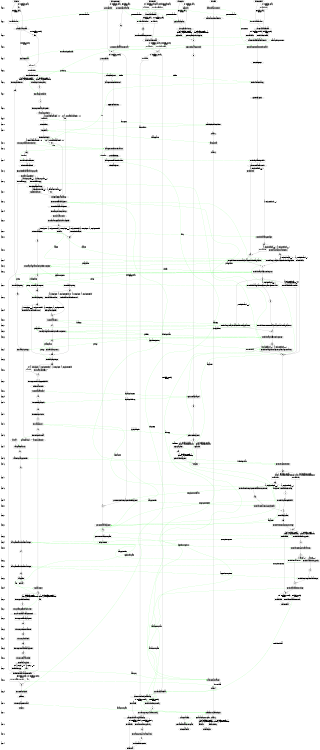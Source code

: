 digraph state_graph {
	rankdir=TB;
	size="8,5;"
	layer_0 [shape=plaintext, label="layer 0"];
	layer_1 [shape=plaintext, label="layer 1"];
	layer_0 -> layer_1 [style=invis];
	layer_2 [shape=plaintext, label="layer 2"];
	layer_1 -> layer_2 [style=invis];
	layer_3 [shape=plaintext, label="layer 3"];
	layer_2 -> layer_3 [style=invis];
	layer_4 [shape=plaintext, label="layer 4"];
	layer_3 -> layer_4 [style=invis];
	layer_5 [shape=plaintext, label="layer 5"];
	layer_4 -> layer_5 [style=invis];
	layer_6 [shape=plaintext, label="layer 6"];
	layer_5 -> layer_6 [style=invis];
	layer_7 [shape=plaintext, label="layer 7"];
	layer_6 -> layer_7 [style=invis];
	layer_8 [shape=plaintext, label="layer 8"];
	layer_7 -> layer_8 [style=invis];
	layer_9 [shape=plaintext, label="layer 9"];
	layer_8 -> layer_9 [style=invis];
	layer_10 [shape=plaintext, label="layer 10"];
	layer_9 -> layer_10 [style=invis];
	layer_11 [shape=plaintext, label="layer 11"];
	layer_10 -> layer_11 [style=invis];
	layer_12 [shape=plaintext, label="layer 12"];
	layer_11 -> layer_12 [style=invis];
	layer_13 [shape=plaintext, label="layer 13"];
	layer_12 -> layer_13 [style=invis];
	layer_14 [shape=plaintext, label="layer 14"];
	layer_13 -> layer_14 [style=invis];
	layer_15 [shape=plaintext, label="layer 15"];
	layer_14 -> layer_15 [style=invis];
	layer_16 [shape=plaintext, label="layer 16"];
	layer_15 -> layer_16 [style=invis];
	layer_17 [shape=plaintext, label="layer 17"];
	layer_16 -> layer_17 [style=invis];
	layer_18 [shape=plaintext, label="layer 18"];
	layer_17 -> layer_18 [style=invis];
	layer_19 [shape=plaintext, label="layer 19"];
	layer_18 -> layer_19 [style=invis];
	layer_20 [shape=plaintext, label="layer 20"];
	layer_19 -> layer_20 [style=invis];
	layer_21 [shape=plaintext, label="layer 21"];
	layer_20 -> layer_21 [style=invis];
	layer_22 [shape=plaintext, label="layer 22"];
	layer_21 -> layer_22 [style=invis];
	layer_23 [shape=plaintext, label="layer 23"];
	layer_22 -> layer_23 [style=invis];
	layer_24 [shape=plaintext, label="layer 24"];
	layer_23 -> layer_24 [style=invis];
	layer_25 [shape=plaintext, label="layer 25"];
	layer_24 -> layer_25 [style=invis];
	layer_26 [shape=plaintext, label="layer 26"];
	layer_25 -> layer_26 [style=invis];
	layer_27 [shape=plaintext, label="layer 27"];
	layer_26 -> layer_27 [style=invis];
	layer_28 [shape=plaintext, label="layer 28"];
	layer_27 -> layer_28 [style=invis];
	layer_29 [shape=plaintext, label="layer 29"];
	layer_28 -> layer_29 [style=invis];
	layer_30 [shape=plaintext, label="layer 30"];
	layer_29 -> layer_30 [style=invis];
	layer_31 [shape=plaintext, label="layer 31"];
	layer_30 -> layer_31 [style=invis];
	layer_32 [shape=plaintext, label="layer 32"];
	layer_31 -> layer_32 [style=invis];
	layer_33 [shape=plaintext, label="layer 33"];
	layer_32 -> layer_33 [style=invis];
	layer_34 [shape=plaintext, label="layer 34"];
	layer_33 -> layer_34 [style=invis];
	layer_35 [shape=plaintext, label="layer 35"];
	layer_34 -> layer_35 [style=invis];
	layer_36 [shape=plaintext, label="layer 36"];
	layer_35 -> layer_36 [style=invis];
	layer_37 [shape=plaintext, label="layer 37"];
	layer_36 -> layer_37 [style=invis];
	layer_38 [shape=plaintext, label="layer 38"];
	layer_37 -> layer_38 [style=invis];
	layer_39 [shape=plaintext, label="layer 39"];
	layer_38 -> layer_39 [style=invis];
	layer_40 [shape=plaintext, label="layer 40"];
	layer_39 -> layer_40 [style=invis];
	layer_41 [shape=plaintext, label="layer 41"];
	layer_40 -> layer_41 [style=invis];
	layer_42 [shape=plaintext, label="layer 42"];
	layer_41 -> layer_42 [style=invis];
	layer_43 [shape=plaintext, label="layer 43"];
	layer_42 -> layer_43 [style=invis];
	layer_44 [shape=plaintext, label="layer 44"];
	layer_43 -> layer_44 [style=invis];
	layer_45 [shape=plaintext, label="layer 45"];
	layer_44 -> layer_45 [style=invis];
	layer_46 [shape=plaintext, label="layer 46"];
	layer_45 -> layer_46 [style=invis];
	layer_47 [shape=plaintext, label="layer 47"];
	layer_46 -> layer_47 [style=invis];
	layer_48 [shape=plaintext, label="layer 48"];
	layer_47 -> layer_48 [style=invis];
	layer_49 [shape=plaintext, label="layer 49"];
	layer_48 -> layer_49 [style=invis];
	layer_50 [shape=plaintext, label="layer 50"];
	layer_49 -> layer_50 [style=invis];
	layer_51 [shape=plaintext, label="layer 51"];
	layer_50 -> layer_51 [style=invis];
	layer_52 [shape=plaintext, label="layer 52"];
	layer_51 -> layer_52 [style=invis];
	layer_53 [shape=plaintext, label="layer 53"];
	layer_52 -> layer_53 [style=invis];
	layer_54 [shape=plaintext, label="layer 54"];
	layer_53 -> layer_54 [style=invis];
	layer_55 [shape=plaintext, label="layer 55"];
	layer_54 -> layer_55 [style=invis];
	layer_56 [shape=plaintext, label="layer 56"];
	layer_55 -> layer_56 [style=invis];
	layer_57 [shape=plaintext, label="layer 57"];
	layer_56 -> layer_57 [style=invis];
	layer_58 [shape=plaintext, label="layer 58"];
	layer_57 -> layer_58 [style=invis];
	layer_59 [shape=plaintext, label="layer 59"];
	layer_58 -> layer_59 [style=invis];
	layer_60 [shape=plaintext, label="layer 60"];
	layer_59 -> layer_60 [style=invis];
	layer_61 [shape=plaintext, label="layer 61"];
	layer_60 -> layer_61 [style=invis];
	layer_62 [shape=plaintext, label="layer 62"];
	layer_61 -> layer_62 [style=invis];
	layer_63 [shape=plaintext, label="layer 63"];
	layer_62 -> layer_63 [style=invis];
	layer_64 [shape=plaintext, label="layer 64"];
	layer_63 -> layer_64 [style=invis];
	layer_65 [shape=plaintext, label="layer 65"];
	layer_64 -> layer_65 [style=invis];
	layer_66 [shape=plaintext, label="layer 66"];
	layer_65 -> layer_66 [style=invis];
	layer_67 [shape=plaintext, label="layer 67"];
	layer_66 -> layer_67 [style=invis];
	layer_68 [shape=plaintext, label="layer 68"];
	layer_67 -> layer_68 [style=invis];
	layer_69 [shape=plaintext, label="layer 69"];
	layer_68 -> layer_69 [style=invis];
	layer_70 [shape=plaintext, label="layer 70"];
	layer_69 -> layer_70 [style=invis];
	layer_71 [shape=plaintext, label="layer 71"];
	layer_70 -> layer_71 [style=invis];
	layer_72 [shape=plaintext, label="layer 72"];
	layer_71 -> layer_72 [style=invis];
	layer_73 [shape=plaintext, label="layer 73"];
	layer_72 -> layer_73 [style=invis];
	layer_74 [shape=plaintext, label="layer 74"];
	layer_73 -> layer_74 [style=invis];
	
	/* States */
	Firm_end_Firm [label = "end_Firm"]
	Firm_Update_02 [label = "Update_02"]
	Firm_15 [label = "15"]
	Firm_Firm_new01 [label = "Firm_new01"]
	Firm_Start_Firm_Macro_Data [label = "Start_Firm_Macro_Data"]
	Firm_start_Firm [label = "start_Firm"]
	Firm_10 [label = "10"]
	Firm_09b [label = "09b"]
	Firm_08 [label = "08"]
	Firm_07 [label = "07"]
	Firm_09a [label = "09a"]
	Firm_06 [label = "06"]
	Firm_03d [label = "03d"]
	Firm_09c [label = "09c"]
	Firm_05b [label = "05b"]
	Firm_05a [label = "05a"]
	Firm_04 [label = "04"]
	Firm_03c [label = "03c"]
	Firm_03 [label = "03"]
	Firm_011 [label = "011"]
	Firm_Firm_Ends_External_Financing [label = "Firm_Ends_External_Financing"]
	Firm_Firm_checks_financial_crisis [label = "Firm_checks_financial_crisis"]
	Firm_Firm_bankruptcy_checked [label = "Firm_bankruptcy_checked"]
	Firm_End_Firm_Financial_Role [label = "End_Firm_Financial_Role"]
	Firm_0003 [label = "0003"]
	Firm_Firm_Bankruptcy_check [label = "Firm_Bankruptcy_check"]
	Firm_004 [label = "004"]
	Firm_003 [label = "003"]
	Firm_002 [label = "002"]
	Firm_001 [label = "001"]
	Firm_Firm_End_Credit_Role [label = "Firm_End_Credit_Role"]
	Firm_Firm_Credit_02 [label = "Firm_Credit_02"]
	Firm_Start_Firm_Credit_Role [label = "Start_Firm_Credit_Role"]
	Firm_Firm_End_Financial_Management_Role [label = "Firm_End_Financial_Management_Role"]
	Firm_Firm_Start_Financial_Management_Role [label = "Firm_Start_Financial_Management_Role"]
	Firm_14 [label = "14"]
	Firm_13 [label = "13"]
	Firm_Start_Firm_Seller_Role [label = "Start_Firm_Seller_Role"]
	Firm_12 [label = "12"]
	Firm_11 [label = "11"]
	Firm_11b [label = "11b"]
	Firm_11a [label = "11a"]
	Firm_End_Firm_Labour_Role [label = "End_Firm_Labour_Role"]
	Firm_Firm_Start_Labour_Role [label = "Firm_Start_Labour_Role"]
	Firm_Firm_End_Financial_Management [label = "Firm_End_Financial_Management"]
	Firm_02 [label = "02"]
	Firm_00b [label = "00b"]
	Firm_01 [label = "01"]
	Firm_Firm_Start_Producer_Role [label = "Firm_Start_Producer_Role"]
	Household_WAITORDERSTATUS [label = "WAITORDERSTATUS"]
	Household_SELECTSTRATEGY [label = "SELECTSTRATEGY"]
	Household_end_Household [label = "end_Household"]
	Household_start_Household_financial_market_role [label = "start_Household_financial_market_role"]
	Household_Start_Household_Tax_Data [label = "Start_Household_Tax_Data"]
	Household_start_Household [label = "start_Household"]
	Household_05 [label = "05"]
	Household_04 [label = "04"]
	Household_03 [label = "03"]
	Household_02 [label = "02"]
	Household_01b [label = "01b"]
	Household_01 [label = "01"]
	Household_01a [label = "01a"]
	Household_01d [label = "01d"]
	Household_Start_Household_Labour_Role [label = "Start_Household_Labour_Role"]
	Household_12 [label = "12"]
	Household_14 [label = "14"]
	Household_11 [label = "11"]
	Household_10 [label = "10"]
	Household_15 [label = "15"]
	Household_08b [label = "08b"]
	Household_06d [label = "06d"]
	Household_08 [label = "08"]
	Household_07 [label = "07"]
	Household_06c [label = "06c"]
	Household_09 [label = "09"]
	Household_06b [label = "06b"]
	Household_06 [label = "06"]
	Mall_end_Mall [label = "end_Mall"]
	Mall_05 [label = "05"]
	Mall_04 [label = "04"]
	Mall_03 [label = "03"]
	Mall_02 [label = "02"]
	Mall_start_Mall [label = "start_Mall"]
	IGFirm_start_IGFirm [label = "start_IGFirm"]
	IGFirm_end_IGFirm [label = "end_IGFirm"]
	IGFirm_04b [label = "04b"]
	IGFirm_04 [label = "04"]
	IGFirm_03 [label = "03"]
	IGFirm_02 [label = "02"]
	IGFirm_01 [label = "01"]
	IGFirm_Start_IGFirm_Productivity [label = "Start_IGFirm_Productivity"]
	Eurostat_end_Eurostat [label = "end_Eurostat"]
	Eurostat_04 [label = "04"]
	Eurostat_03 [label = "03"]
	Eurostat_Start_Eurostat_Quarterly_Datastorage [label = "Start_Eurostat_Quarterly_Datastorage"]
	Eurostat_02 [label = "02"]
	Eurostat_Start_Eurostat_Monthly_Datastorage [label = "Start_Eurostat_Monthly_Datastorage"]
	Eurostat_01 [label = "01"]
	Eurostat_AA [label = "AA"]
	Eurostat_Start_Eurostat_Firm_Data [label = "Start_Eurostat_Firm_Data"]
	Eurostat_Start_Eurostat_Tax_Data [label = "Start_Eurostat_Tax_Data"]
	Eurostat_start_Eurostat [label = "start_Eurostat"]
	Clearinghouse_end_Clearinghouse [label = "end_Clearinghouse"]
	Clearinghouse_COMPUTEDPRICES [label = "COMPUTEDPRICES"]
	Clearinghouse_RECEIVEDINFOSTOCK [label = "RECEIVEDINFOSTOCK"]
	Clearinghouse_start_Clearinghouse [label = "start_Clearinghouse"]
	Bank_start_Bank [label = "start_Bank"]
	Bank_end_Bank_cycle [label = "end_Bank_cycle"]
	Bank_Bank_05 [label = "Bank_05"]
	Bank_Bank_04 [label = "Bank_04"]
	Bank_Bank_03 [label = "Bank_03"]
	Bank_Bank_02 [label = "Bank_02"]
	Bank_Bank_start_credit_market_role [label = "Bank_start_credit_market_role"]
	Government_end_Government [label = "end_Government"]
	Government_02 [label = "02"]
	Government_01 [label = "01"]
	Government_00A [label = "00A"]
	Government_00 [label = "00"]
	Government_start_Government [label = "start_Government"]
	Central_Bank_end_Central_Bank [label = "end_Central_Bank"]
	Central_Bank_start_Central_Bank [label = "start_Central_Bank"]
	Firm_Firm_calc_production_quantity_Firm_Start_Producer_Role_01 [label = "Firm_calc_production_quantity", shape = rect]
	Firm_Firm_set_quantities_zero_Firm_Start_Producer_Role_00b [label = "Firm_set_quantities_zero", shape = rect]
	Firm_Firm_calc_input_demands_01_02 [label = "Firm_calc_input_demands", shape = rect]
	Firm_Firm_calc_production_quantity_2_Firm_End_Financial_Management_Firm_Start_Labour_Role [label = "Firm_calc_production_quantity_2", shape = rect]
	Firm_Firm_send_capital_demand_End_Firm_Labour_Role_11a [label = "Firm_send_capital_demand", shape = rect]
	Firm_Firm_receive_capital_goods_11a_11b [label = "Firm_receive_capital_goods", shape = rect]
	Firm_Firm_execute_production_11b_11 [label = "Firm_execute_production", shape = rect]
	Firm_Firm_calc_pay_costs_11_12 [label = "Firm_calc_pay_costs", shape = rect]
	Firm_Firm_send_goods_to_mall_12_Start_Firm_Seller_Role [label = "Firm_send_goods_to_mall", shape = rect]
	Firm_Firm_calc_revenue_Start_Firm_Seller_Role_13 [label = "Firm_calc_revenue", shape = rect]
	Firm_Firm_compute_sales_statistics_13_14 [label = "Firm_compute_sales_statistics", shape = rect]
	Firm_Firm_update_specific_skills_of_workers_14_Firm_Start_Financial_Management_Role [label = "Firm_update_specific_skills_of_workers", shape = rect]
	Firm_idle_13_Firm_End_Financial_Management_Role [label = "idle", shape = rect]
	Firm_Firm_ask_loan_Start_Firm_Credit_Role_Firm_Credit_02 [label = "Firm_ask_loan", shape = rect]
	Firm_Firm_get_loan_Firm_Credit_02_Firm_End_Credit_Role [label = "Firm_get_loan", shape = rect]
	Firm_Firm_compute_financial_payments_Firm_Start_Financial_Management_Role_001 [label = "Firm_compute_financial_payments", shape = rect]
	Firm_Firm_compute_income_statement_001_002 [label = "Firm_compute_income_statement", shape = rect]
	Firm_Firm_compute_dividends_002_003 [label = "Firm_compute_dividends", shape = rect]
	Firm_Firm_compute_total_financial_payments_003_004 [label = "Firm_compute_total_financial_payments", shape = rect]
	Firm_Firm_compute_balance_sheet_004_Firm_Bankruptcy_check [label = "Firm_compute_balance_sheet", shape = rect]
	Firm_Firm_in_bankruptcy_Firm_Bankruptcy_check_Firm_End_Financial_Management_Role [label = "Firm_in_bankruptcy", shape = rect]
	Firm_idle_Firm_Bankruptcy_check_Firm_End_Financial_Management_Role [label = "idle", shape = rect]
	Firm_Firm_compute_total_liquidity_needs_02_Start_Firm_Credit_Role [label = "Firm_compute_total_liquidity_needs", shape = rect]
	Firm_Firm_compute_and_send_stock_orders_Firm_End_Credit_Role_0003 [label = "Firm_compute_and_send_stock_orders", shape = rect]
	Firm_Firm_read_stock_transactions_0003_End_Firm_Financial_Role [label = "Firm_read_stock_transactions", shape = rect]
	Firm_Firm_check_financial_and_bankruptcy_state_End_Firm_Financial_Role_Firm_bankruptcy_checked [label = "Firm_check_financial_and_bankruptcy_state", shape = rect]
	Firm_Firm_in_bankruptcy_Firm_bankruptcy_checked_Firm_End_Financial_Management_Role [label = "Firm_in_bankruptcy", shape = rect]
	Firm_Firm_in_financial_crisis_Firm_checks_financial_crisis_Firm_Ends_External_Financing [label = "Firm_in_financial_crisis", shape = rect]
	Firm_Firm_not_in_bankruptcy_Firm_bankruptcy_checked_Firm_checks_financial_crisis [label = "Firm_not_in_bankruptcy", shape = rect]
	Firm_idle_Firm_checks_financial_crisis_Firm_Ends_External_Financing [label = "idle", shape = rect]
	Firm_idle_Start_Firm_Credit_Role_Firm_Ends_External_Financing [label = "idle", shape = rect]
	Firm_idle_Firm_End_Credit_Role_Firm_Ends_External_Financing [label = "idle", shape = rect]
	Firm_Firm_execute_financial_payments_Firm_Ends_External_Financing_Firm_End_Financial_Management [label = "Firm_execute_financial_payments", shape = rect]
	Firm_Firm_calculate_specific_skills_and_wage_offer_Firm_Start_Labour_Role_011 [label = "Firm_calculate_specific_skills_and_wage_offer", shape = rect]
	Firm_Firm_send_vacancies_011_03 [label = "Firm_send_vacancies", shape = rect]
	Firm_Firm_send_redundancies_011_03c [label = "Firm_send_redundancies", shape = rect]
	Firm_Firm_idle_011_03c [label = "Firm_idle", shape = rect]
	Firm_Firm_read_job_applications_send_job_offer_or_rejection_03_04 [label = "Firm_read_job_applications_send_job_offer_or_rejection", shape = rect]
	Firm_Firm_read_job_responses_04_05a [label = "Firm_read_job_responses", shape = rect]
	Firm_Firm_read_job_quitting_05a_05b [label = "Firm_read_job_quitting", shape = rect]
	Firm_Firm_read_job_quitting_00b_09c [label = "Firm_read_job_quitting", shape = rect]
	Firm_Firm_read_job_quitting_03c_03d [label = "Firm_read_job_quitting", shape = rect]
	Firm_Firm_start_labour_market_03d_06 [label = "Firm_start_labour_market", shape = rect]
	Firm_Firm_finish_labour_market_first_round_03d_09a [label = "Firm_finish_labour_market_first_round", shape = rect]
	Firm_Firm_finish_labour_market_first_round_05b_09a [label = "Firm_finish_labour_market_first_round", shape = rect]
	Firm_Firm_update_wage_offer_05b_06 [label = "Firm_update_wage_offer", shape = rect]
	Firm_Firm_send_vacancies_2_06_07 [label = "Firm_send_vacancies_2", shape = rect]
	Firm_Firm_read_job_applications_send_job_offer_or_rejection_2_07_08 [label = "Firm_read_job_applications_send_job_offer_or_rejection_2", shape = rect]
	Firm_Firm_read_job_responses_2_08_09a [label = "Firm_read_job_responses_2", shape = rect]
	Firm_Firm_read_job_quitting_2_09a_09b [label = "Firm_read_job_quitting_2", shape = rect]
	Firm_Firm_read_job_quitting_2_09c_Start_Firm_Seller_Role [label = "Firm_read_job_quitting_2", shape = rect]
	Firm_Firm_update_wage_offer_2_09b_10 [label = "Firm_update_wage_offer_2", shape = rect]
	Firm_Firm_idle_09b_10 [label = "Firm_idle", shape = rect]
	Firm_Firm_compute_mean_wage_specific_skills_10_End_Firm_Labour_Role [label = "Firm_compute_mean_wage_specific_skills", shape = rect]
	Firm_idle_start_Firm_Start_Firm_Macro_Data [label = "idle", shape = rect]
	Firm_Firm_read_tax_rates_start_Firm_Start_Firm_Macro_Data [label = "Firm_read_tax_rates", shape = rect]
	Firm_Firm_receive_data_Start_Firm_Macro_Data_Firm_new01 [label = "Firm_receive_data", shape = rect]
	Firm_idle_Start_Firm_Macro_Data_Firm_new01 [label = "idle", shape = rect]
	Firm_Firm_send_data_to_Eurostat_Firm_End_Financial_Management_Role_15 [label = "Firm_send_data_to_Eurostat", shape = rect]
	Firm_idle_Firm_End_Financial_Management_Role_15 [label = "idle", shape = rect]
	Firm_Firm_send_payments_to_bank_Update_02_end_Firm [label = "Firm_send_payments_to_bank", shape = rect]
	Firm_Firm_send_info_Firm_new01_Firm_Start_Producer_Role [label = "Firm_send_info", shape = rect]
	Firm_Firm_receive_stock_info_15_Update_02 [label = "Firm_receive_stock_info", shape = rect]
	Household_Household_receive_dividends_06_06b [label = "Household_receive_dividends", shape = rect]
	Household_Household_idle_06b_09 [label = "Household_idle", shape = rect]
	Household_Household_idle_06b_06c [label = "Household_idle", shape = rect]
	Household_Household_receive_wage_06c_07 [label = "Household_receive_wage", shape = rect]
	Household_Household_update_specific_skills_07_08 [label = "Household_update_specific_skills", shape = rect]
	Household_Household_send_unemployment_notification_to_Government_06c_06d [label = "Household_send_unemployment_notification_to_Government", shape = rect]
	Household_Household_receive_unemployment_benefits_06d_08 [label = "Household_receive_unemployment_benefits", shape = rect]
	Household_Household_pay_taxes_08_08b [label = "Household_pay_taxes", shape = rect]
	Household_Household_determine_consumption_budget_08b_09 [label = "Household_determine_consumption_budget", shape = rect]
	Household_Household_idle_09_15 [label = "Household_idle", shape = rect]
	Household_Household_rank_and_buy_goods_1_09_10 [label = "Household_rank_and_buy_goods_1", shape = rect]
	Household_Household_receive_goods_read_rationing_10_11 [label = "Household_receive_goods_read_rationing", shape = rect]
	Household_Household_set_values_zero_11_14 [label = "Household_set_values_zero", shape = rect]
	Household_Household_rank_and_buy_goods_2_11_12 [label = "Household_rank_and_buy_goods_2", shape = rect]
	Household_Household_receive_goods_read_rationing_2_12_14 [label = "Household_receive_goods_read_rationing_2", shape = rect]
	Household_Household_handle_leftover_budget_14_15 [label = "Household_handle_leftover_budget", shape = rect]
	Household_Household_read_firing_messages_Start_Household_Labour_Role_01d [label = "Household_read_firing_messages", shape = rect]
	Household_Household_idle_01d_01a [label = "Household_idle", shape = rect]
	Household_Household_idle_Start_Household_Labour_Role_01a [label = "Household_idle", shape = rect]
	Household_Household_UNEMPLOYED_read_job_vacancies_and_send_applications_01a_01 [label = "Household_UNEMPLOYED_read_job_vacancies_and_send_applications", shape = rect]
	Household_Household_on_the_job_search_decision_01d_01b [label = "Household_on_the_job_search_decision", shape = rect]
	Household_Household_OTJS_read_job_vacancies_and_send_applications_01b_01 [label = "Household_OTJS_read_job_vacancies_and_send_applications", shape = rect]
	Household_Household_idle_01b_06 [label = "Household_idle", shape = rect]
	Household_Household_read_job_offers_send_response_01_02 [label = "Household_read_job_offers_send_response", shape = rect]
	Household_Household_finish_labour_market_02_06 [label = "Household_finish_labour_market", shape = rect]
	Household_Household_read_application_rejection_update_wage_reservation_02_03 [label = "Household_read_application_rejection_update_wage_reservation", shape = rect]
	Household_Household_OTJS_read_job_vacancies_and_send_applications_2_02_04 [label = "Household_OTJS_read_job_vacancies_and_send_applications_2", shape = rect]
	Household_Household_UNEMPLOYED_read_job_vacancies_and_send_applications_2_03_04 [label = "Household_UNEMPLOYED_read_job_vacancies_and_send_applications_2", shape = rect]
	Household_Household_read_job_offers_send_response_2_04_05 [label = "Household_read_job_offers_send_response_2", shape = rect]
	Household_Household_read_application_rejection_update_wage_reservation_2_05_06 [label = "Household_read_application_rejection_update_wage_reservation_2", shape = rect]
	Household_Household_idle_05_06 [label = "Household_idle", shape = rect]
	Household_Household_idle_start_Household_Start_Household_Tax_Data [label = "Household_idle", shape = rect]
	Household_Household_read_tax_rates_start_Household_Start_Household_Tax_Data [label = "Household_read_tax_rates", shape = rect]
	Household_Household_receive_data_Start_Household_Tax_Data_start_Household_financial_market_role [label = "Household_receive_data", shape = rect]
	Household_Household_idle_Start_Household_Tax_Data_start_Household_financial_market_role [label = "Household_idle", shape = rect]
	Household_Household_send_data_to_Eurostat_15_end_Household [label = "Household_send_data_to_Eurostat", shape = rect]
	Household_Household_idle_15_end_Household [label = "Household_idle", shape = rect]
	Household_Household_receive_info_interest_from_bank_start_Household_financial_market_role_SELECTSTRATEGY [label = "Household_receive_info_interest_from_bank", shape = rect]
	Household_Household_select_strategy_SELECTSTRATEGY_WAITORDERSTATUS [label = "Household_select_strategy", shape = rect]
	Household_Household_update_its_portfolio_WAITORDERSTATUS_Start_Household_Labour_Role [label = "Household_update_its_portfolio", shape = rect]
	Mall_Mall_update_mall_stock_start_Mall_02 [label = "Mall_update_mall_stock", shape = rect]
	Mall_Mall_send_quality_price_info_1_02_03 [label = "Mall_send_quality_price_info_1", shape = rect]
	Mall_Mall_update_mall_stocks_sales_rationing_1_03_04 [label = "Mall_update_mall_stocks_sales_rationing_1", shape = rect]
	Mall_Mall_update_mall_stocks_sales_rationing_2_04_05 [label = "Mall_update_mall_stocks_sales_rationing_2", shape = rect]
	Mall_Mall_pay_firm_05_end_Mall [label = "Mall_pay_firm", shape = rect]
	IGFirm_IGFirm_update_productivity_price_Start_IGFirm_Productivity_01 [label = "IGFirm_update_productivity_price", shape = rect]
	IGFirm_IGFirm_idle_Start_IGFirm_Productivity_01 [label = "IGFirm_idle", shape = rect]
	IGFirm_IGFirm_send_quality_price_info_01_02 [label = "IGFirm_send_quality_price_info", shape = rect]
	IGFirm_IGFirm_send_capital_good_02_03 [label = "IGFirm_send_capital_good", shape = rect]
	IGFirm_IGFirm_receive_payment_03_04 [label = "IGFirm_receive_payment", shape = rect]
	IGFirm_IGFirm_pay_taxes_04_04b [label = "IGFirm_pay_taxes", shape = rect]
	IGFirm_IGFirm_dividend_payment_04b_end_IGFirm [label = "IGFirm_dividend_payment", shape = rect]
	IGFirm_IGFirm_idle_04_end_IGFirm [label = "IGFirm_idle", shape = rect]
	IGFirm_IGFirm_idle_start_IGFirm_Start_IGFirm_Productivity [label = "IGFirm_idle", shape = rect]
	IGFirm_IGFirm_read_tax_rates_start_IGFirm_Start_IGFirm_Productivity [label = "IGFirm_read_tax_rates", shape = rect]
	Eurostat_Eurostat_Initialization_start_Eurostat_Start_Eurostat_Tax_Data [label = "Eurostat_Initialization", shape = rect]
	Eurostat_Eurostat_idle_start_Eurostat_Start_Eurostat_Tax_Data [label = "Eurostat_idle", shape = rect]
	Eurostat_Eurostat_idle_Start_Eurostat_Tax_Data_Start_Eurostat_Firm_Data [label = "Eurostat_idle", shape = rect]
	Eurostat_Eurostat_read_tax_rates_Start_Eurostat_Tax_Data_AA [label = "Eurostat_read_tax_rates", shape = rect]
	Eurostat_Eurostat_send_data_to_government_AA_Start_Eurostat_Firm_Data [label = "Eurostat_send_data_to_government", shape = rect]
	Eurostat_Eurostat_send_data_Start_Eurostat_Firm_Data_01 [label = "Eurostat_send_data", shape = rect]
	Eurostat_Eurostat_idle_Start_Eurostat_Firm_Data_01 [label = "Eurostat_idle", shape = rect]
	Eurostat_Eurostat_idle_01_Start_Eurostat_Monthly_Datastorage [label = "Eurostat_idle", shape = rect]
	Eurostat_Eurostat_calculate_data_01_Start_Eurostat_Monthly_Datastorage [label = "Eurostat_calculate_data", shape = rect]
	Eurostat_Eurostat_store_history_monthly_Start_Eurostat_Monthly_Datastorage_02 [label = "Eurostat_store_history_monthly", shape = rect]
	Eurostat_Eurostat_compute_growth_rates_monthly_02_Start_Eurostat_Quarterly_Datastorage [label = "Eurostat_compute_growth_rates_monthly", shape = rect]
	Eurostat_Eurostat_idle_Start_Eurostat_Monthly_Datastorage_Start_Eurostat_Quarterly_Datastorage [label = "Eurostat_idle", shape = rect]
	Eurostat_Eurostat_store_history_quarterly_Start_Eurostat_Quarterly_Datastorage_03 [label = "Eurostat_store_history_quarterly", shape = rect]
	Eurostat_Eurostat_compute_growth_rates_quarterly_03_04 [label = "Eurostat_compute_growth_rates_quarterly", shape = rect]
	Eurostat_Eurostat_measure_recession_04_end_Eurostat [label = "Eurostat_measure_recession", shape = rect]
	Eurostat_Eurostat_idle_Start_Eurostat_Quarterly_Datastorage_end_Eurostat [label = "Eurostat_idle", shape = rect]
	Clearinghouse_ClearingHouse_receive_info_stock_start_Clearinghouse_RECEIVEDINFOSTOCK [label = "ClearingHouse_receive_info_stock", shape = rect]
	Clearinghouse_ClearingHouse_receive_orders_and_run_RECEIVEDINFOSTOCK_COMPUTEDPRICES [label = "ClearingHouse_receive_orders_and_run", shape = rect]
	Clearinghouse_ClearingHouse_send_asset_information_COMPUTEDPRICES_end_Clearinghouse [label = "ClearingHouse_send_asset_information", shape = rect]
	Bank_Bank_decide_credit_conditions_Bank_start_credit_market_role_Bank_02 [label = "Bank_decide_credit_conditions", shape = rect]
	Bank_Bank_give_loan_Bank_02_Bank_03 [label = "Bank_give_loan", shape = rect]
	Bank_Bank_receive_installment_Bank_03_Bank_04 [label = "Bank_receive_installment", shape = rect]
	Bank_Bank_account_update_deposits_Bank_04_Bank_05 [label = "Bank_account_update_deposits", shape = rect]
	Bank_Bank_accounting_Bank_05_end_Bank_cycle [label = "Bank_accounting", shape = rect]
	Bank_Bank_idle_Bank_05_end_Bank_cycle [label = "Bank_idle", shape = rect]
	Bank_Bank_send_accountInterest_start_Bank_Bank_start_credit_market_role [label = "Bank_send_accountInterest", shape = rect]
	Government_Government_idle_start_Government_00 [label = "Government_idle", shape = rect]
	Government_Government_send_tax_rates_start_Government_00A [label = "Government_send_tax_rates", shape = rect]
	Government_Government_read_data_from_Eurostat_00A_00 [label = "Government_read_data_from_Eurostat", shape = rect]
	Government_Government_send_unemployment_benefit_payment_00_01 [label = "Government_send_unemployment_benefit_payment", shape = rect]
	Government_Government_idle_00_01 [label = "Government_idle", shape = rect]
	Government_Government_read_tax_payment_01_02 [label = "Government_read_tax_payment", shape = rect]
	Government_Government_send_account_update_02_end_Government [label = "Government_send_account_update", shape = rect]
	Central_Bank_Central_Bank_read_account_update_start_Central_Bank_end_Central_Bank [label = "Central_Bank_read_account_update", shape = rect]
	
	/* Transitions */
	Firm_Firm_Start_Producer_Role -> Firm_Firm_calc_production_quantity_Firm_Start_Producer_Role_01 [ label = "Periodicity: monthly\nPhase: a->day_of_month_to_act"];
	Firm_Firm_calc_production_quantity_Firm_Start_Producer_Role_01 -> Firm_01;
	Firm_Firm_Start_Producer_Role -> Firm_Firm_set_quantities_zero_Firm_Start_Producer_Role_00b [ label = "not ( Periodicity: monthly\nPhase: a->day_of_month_to_act )"];
	Firm_Firm_set_quantities_zero_Firm_Start_Producer_Role_00b -> Firm_00b;
	Firm_01 -> Firm_Firm_calc_input_demands_01_02;
	Firm_Firm_calc_input_demands_01_02 -> Firm_02;
	Firm_Firm_End_Financial_Management -> Firm_Firm_calc_production_quantity_2_Firm_End_Financial_Management_Firm_Start_Labour_Role;
	Firm_Firm_calc_production_quantity_2_Firm_End_Financial_Management_Firm_Start_Labour_Role -> Firm_Firm_Start_Labour_Role;
	Firm_End_Firm_Labour_Role -> Firm_Firm_send_capital_demand_End_Firm_Labour_Role_11a;
	Firm_Firm_send_capital_demand_End_Firm_Labour_Role_11a -> Firm_11a;
	Firm_11a -> Firm_Firm_receive_capital_goods_11a_11b;
	Firm_Firm_receive_capital_goods_11a_11b -> Firm_11b;
	Firm_11b -> Firm_Firm_execute_production_11b_11;
	Firm_Firm_execute_production_11b_11 -> Firm_11;
	Firm_11 -> Firm_Firm_calc_pay_costs_11_12;
	Firm_Firm_calc_pay_costs_11_12 -> Firm_12;
	Firm_12 -> Firm_Firm_send_goods_to_mall_12_Start_Firm_Seller_Role;
	Firm_Firm_send_goods_to_mall_12_Start_Firm_Seller_Role -> Firm_Start_Firm_Seller_Role;
	Firm_Start_Firm_Seller_Role -> Firm_Firm_calc_revenue_Start_Firm_Seller_Role_13;
	Firm_Firm_calc_revenue_Start_Firm_Seller_Role_13 -> Firm_13;
	Firm_13 -> Firm_Firm_compute_sales_statistics_13_14 [ label = "Periodicity: monthly\nPhase: a->last_day_of_month_to_act"];
	Firm_Firm_compute_sales_statistics_13_14 -> Firm_14;
	Firm_14 -> Firm_Firm_update_specific_skills_of_workers_14_Firm_Start_Financial_Management_Role;
	Firm_Firm_update_specific_skills_of_workers_14_Firm_Start_Financial_Management_Role -> Firm_Firm_Start_Financial_Management_Role;
	Firm_13 -> Firm_idle_13_Firm_End_Financial_Management_Role [ label = "not ( Periodicity: monthly\nPhase: a->last_day_of_month_to_act )"];
	Firm_idle_13_Firm_End_Financial_Management_Role -> Firm_Firm_End_Financial_Management_Role;
	Firm_Start_Firm_Credit_Role -> Firm_Firm_ask_loan_Start_Firm_Credit_Role_Firm_Credit_02 [ label = "a->external_financial_needs > 0.0"];
	Firm_Firm_ask_loan_Start_Firm_Credit_Role_Firm_Credit_02 -> Firm_Firm_Credit_02;
	Firm_Firm_Credit_02 -> Firm_Firm_get_loan_Firm_Credit_02_Firm_End_Credit_Role;
	Firm_Firm_get_loan_Firm_Credit_02_Firm_End_Credit_Role -> Firm_Firm_End_Credit_Role;
	Firm_Firm_Start_Financial_Management_Role -> Firm_Firm_compute_financial_payments_Firm_Start_Financial_Management_Role_001;
	Firm_Firm_compute_financial_payments_Firm_Start_Financial_Management_Role_001 -> Firm_001;
	Firm_001 -> Firm_Firm_compute_income_statement_001_002;
	Firm_Firm_compute_income_statement_001_002 -> Firm_002;
	Firm_002 -> Firm_Firm_compute_dividends_002_003;
	Firm_Firm_compute_dividends_002_003 -> Firm_003;
	Firm_003 -> Firm_Firm_compute_total_financial_payments_003_004;
	Firm_Firm_compute_total_financial_payments_003_004 -> Firm_004;
	Firm_004 -> Firm_Firm_compute_balance_sheet_004_Firm_Bankruptcy_check;
	Firm_Firm_compute_balance_sheet_004_Firm_Bankruptcy_check -> Firm_Firm_Bankruptcy_check;
	Firm_Firm_Bankruptcy_check -> Firm_Firm_in_bankruptcy_Firm_Bankruptcy_check_Firm_End_Financial_Management_Role [ label = "not ( a->equity >= 0.0 )"];
	Firm_Firm_in_bankruptcy_Firm_Bankruptcy_check_Firm_End_Financial_Management_Role -> Firm_Firm_End_Financial_Management_Role;
	Firm_Firm_Bankruptcy_check -> Firm_idle_Firm_Bankruptcy_check_Firm_End_Financial_Management_Role [ label = "a->equity >= 0.0"];
	Firm_idle_Firm_Bankruptcy_check_Firm_End_Financial_Management_Role -> Firm_Firm_End_Financial_Management_Role;
	Firm_02 -> Firm_Firm_compute_total_liquidity_needs_02_Start_Firm_Credit_Role;
	Firm_Firm_compute_total_liquidity_needs_02_Start_Firm_Credit_Role -> Firm_Start_Firm_Credit_Role;
	Firm_Firm_End_Credit_Role -> Firm_Firm_compute_and_send_stock_orders_Firm_End_Credit_Role_0003 [ label = "a->external_financial_needs > 0.0"];
	Firm_Firm_compute_and_send_stock_orders_Firm_End_Credit_Role_0003 -> Firm_0003;
	Firm_0003 -> Firm_Firm_read_stock_transactions_0003_End_Firm_Financial_Role;
	Firm_Firm_read_stock_transactions_0003_End_Firm_Financial_Role -> Firm_End_Firm_Financial_Role;
	Firm_End_Firm_Financial_Role -> Firm_Firm_check_financial_and_bankruptcy_state_End_Firm_Financial_Role_Firm_bankruptcy_checked;
	Firm_Firm_check_financial_and_bankruptcy_state_End_Firm_Financial_Role_Firm_bankruptcy_checked -> Firm_Firm_bankruptcy_checked;
	Firm_Firm_bankruptcy_checked -> Firm_Firm_in_bankruptcy_Firm_bankruptcy_checked_Firm_End_Financial_Management_Role [ label = "a->bankruptcy_state == 1"];
	Firm_Firm_in_bankruptcy_Firm_bankruptcy_checked_Firm_End_Financial_Management_Role -> Firm_Firm_End_Financial_Management_Role;
	Firm_Firm_checks_financial_crisis -> Firm_Firm_in_financial_crisis_Firm_checks_financial_crisis_Firm_Ends_External_Financing [ label = "a->financial_crisis_state == 1"];
	Firm_Firm_in_financial_crisis_Firm_checks_financial_crisis_Firm_Ends_External_Financing -> Firm_Firm_Ends_External_Financing;
	Firm_Firm_bankruptcy_checked -> Firm_Firm_not_in_bankruptcy_Firm_bankruptcy_checked_Firm_checks_financial_crisis [ label = "a->bankruptcy_state == 0"];
	Firm_Firm_not_in_bankruptcy_Firm_bankruptcy_checked_Firm_checks_financial_crisis -> Firm_Firm_checks_financial_crisis;
	Firm_Firm_checks_financial_crisis -> Firm_idle_Firm_checks_financial_crisis_Firm_Ends_External_Financing [ label = "a->financial_crisis_state == 0"];
	Firm_idle_Firm_checks_financial_crisis_Firm_Ends_External_Financing -> Firm_Firm_Ends_External_Financing;
	Firm_Start_Firm_Credit_Role -> Firm_idle_Start_Firm_Credit_Role_Firm_Ends_External_Financing [ label = "not ( a->external_financial_needs > 0.0 )"];
	Firm_idle_Start_Firm_Credit_Role_Firm_Ends_External_Financing -> Firm_Firm_Ends_External_Financing;
	Firm_Firm_End_Credit_Role -> Firm_idle_Firm_End_Credit_Role_Firm_Ends_External_Financing [ label = "not ( a->external_financial_needs > 0.0 )"];
	Firm_idle_Firm_End_Credit_Role_Firm_Ends_External_Financing -> Firm_Firm_Ends_External_Financing;
	Firm_Firm_Ends_External_Financing -> Firm_Firm_execute_financial_payments_Firm_Ends_External_Financing_Firm_End_Financial_Management;
	Firm_Firm_execute_financial_payments_Firm_Ends_External_Financing_Firm_End_Financial_Management -> Firm_Firm_End_Financial_Management;
	Firm_Firm_Start_Labour_Role -> Firm_Firm_calculate_specific_skills_and_wage_offer_Firm_Start_Labour_Role_011;
	Firm_Firm_calculate_specific_skills_and_wage_offer_Firm_Start_Labour_Role_011 -> Firm_011;
	Firm_011 -> Firm_Firm_send_vacancies_011_03 [ label = "a->no_employees < a->employees_needed"];
	Firm_Firm_send_vacancies_011_03 -> Firm_03;
	Firm_011 -> Firm_Firm_send_redundancies_011_03c [ label = "a->no_employees > a->employees_needed"];
	Firm_Firm_send_redundancies_011_03c -> Firm_03c;
	Firm_011 -> Firm_Firm_idle_011_03c [ label = "a->no_employees == a->employees_needed"];
	Firm_Firm_idle_011_03c -> Firm_03c;
	Firm_03 -> Firm_Firm_read_job_applications_send_job_offer_or_rejection_03_04;
	Firm_Firm_read_job_applications_send_job_offer_or_rejection_03_04 -> Firm_04;
	Firm_04 -> Firm_Firm_read_job_responses_04_05a;
	Firm_Firm_read_job_responses_04_05a -> Firm_05a;
	Firm_05a -> Firm_Firm_read_job_quitting_05a_05b;
	Firm_Firm_read_job_quitting_05a_05b -> Firm_05b;
	Firm_00b -> Firm_Firm_read_job_quitting_00b_09c;
	Firm_Firm_read_job_quitting_00b_09c -> Firm_09c;
	Firm_03c -> Firm_Firm_read_job_quitting_03c_03d;
	Firm_Firm_read_job_quitting_03c_03d -> Firm_03d;
	Firm_03d -> Firm_Firm_start_labour_market_03d_06 [ label = "a->no_employees < a->employees_needed"];
	Firm_Firm_start_labour_market_03d_06 -> Firm_06;
	Firm_03d -> Firm_Firm_finish_labour_market_first_round_03d_09a [ label = "not ( a->no_employees < a->employees_needed )"];
	Firm_Firm_finish_labour_market_first_round_03d_09a -> Firm_09a;
	Firm_05b -> Firm_Firm_finish_labour_market_first_round_05b_09a [ label = "a->no_employees == a->employees_needed"];
	Firm_Firm_finish_labour_market_first_round_05b_09a -> Firm_09a;
	Firm_05b -> Firm_Firm_update_wage_offer_05b_06 [ label = "a->no_employees < a->employees_needed"];
	Firm_Firm_update_wage_offer_05b_06 -> Firm_06;
	Firm_06 -> Firm_Firm_send_vacancies_2_06_07;
	Firm_Firm_send_vacancies_2_06_07 -> Firm_07;
	Firm_07 -> Firm_Firm_read_job_applications_send_job_offer_or_rejection_2_07_08;
	Firm_Firm_read_job_applications_send_job_offer_or_rejection_2_07_08 -> Firm_08;
	Firm_08 -> Firm_Firm_read_job_responses_2_08_09a;
	Firm_Firm_read_job_responses_2_08_09a -> Firm_09a;
	Firm_09a -> Firm_Firm_read_job_quitting_2_09a_09b;
	Firm_Firm_read_job_quitting_2_09a_09b -> Firm_09b;
	Firm_09c -> Firm_Firm_read_job_quitting_2_09c_Start_Firm_Seller_Role;
	Firm_Firm_read_job_quitting_2_09c_Start_Firm_Seller_Role -> Firm_Start_Firm_Seller_Role;
	Firm_09b -> Firm_Firm_update_wage_offer_2_09b_10 [ label = "a->no_employees < a->employees_needed"];
	Firm_Firm_update_wage_offer_2_09b_10 -> Firm_10;
	Firm_09b -> Firm_Firm_idle_09b_10 [ label = "not ( a->no_employees < a->employees_needed )"];
	Firm_Firm_idle_09b_10 -> Firm_10;
	Firm_10 -> Firm_Firm_compute_mean_wage_specific_skills_10_End_Firm_Labour_Role;
	Firm_Firm_compute_mean_wage_specific_skills_10_End_Firm_Labour_Role -> Firm_End_Firm_Labour_Role;
	Firm_start_Firm -> Firm_idle_start_Firm_Start_Firm_Macro_Data [ label = "not ( Periodicity: yearly\nPhase: 1 )"];
	Firm_idle_start_Firm_Start_Firm_Macro_Data -> Firm_Start_Firm_Macro_Data;
	Firm_start_Firm -> Firm_Firm_read_tax_rates_start_Firm_Start_Firm_Macro_Data [ label = "Periodicity: yearly\nPhase: 1"];
	Firm_Firm_read_tax_rates_start_Firm_Start_Firm_Macro_Data -> Firm_Start_Firm_Macro_Data;
	Firm_Start_Firm_Macro_Data -> Firm_Firm_receive_data_Start_Firm_Macro_Data_Firm_new01 [ label = "Periodicity: monthly\nPhase: 1"];
	Firm_Firm_receive_data_Start_Firm_Macro_Data_Firm_new01 -> Firm_Firm_new01;
	Firm_Start_Firm_Macro_Data -> Firm_idle_Start_Firm_Macro_Data_Firm_new01 [ label = "not ( Periodicity: monthly\nPhase: 1 )"];
	Firm_idle_Start_Firm_Macro_Data_Firm_new01 -> Firm_Firm_new01;
	Firm_Firm_End_Financial_Management_Role -> Firm_Firm_send_data_to_Eurostat_Firm_End_Financial_Management_Role_15 [ label = "Periodicity: monthly\nPhase: 0"];
	Firm_Firm_send_data_to_Eurostat_Firm_End_Financial_Management_Role_15 -> Firm_15;
	Firm_Firm_End_Financial_Management_Role -> Firm_idle_Firm_End_Financial_Management_Role_15 [ label = "not ( Periodicity: monthly\nPhase: 0 )"];
	Firm_idle_Firm_End_Financial_Management_Role_15 -> Firm_15;
	Firm_Update_02 -> Firm_Firm_send_payments_to_bank_Update_02_end_Firm;
	Firm_Firm_send_payments_to_bank_Update_02_end_Firm -> Firm_end_Firm;
	Firm_Firm_new01 -> Firm_Firm_send_info_Firm_new01_Firm_Start_Producer_Role;
	Firm_Firm_send_info_Firm_new01_Firm_Start_Producer_Role -> Firm_Firm_Start_Producer_Role;
	Firm_15 -> Firm_Firm_receive_stock_info_15_Update_02;
	Firm_Firm_receive_stock_info_15_Update_02 -> Firm_Update_02;
	Household_06 -> Household_Household_receive_dividends_06_06b;
	Household_Household_receive_dividends_06_06b -> Household_06b;
	Household_06b -> Household_Household_idle_06b_09 [ label = "not ( Periodicity: monthly\nPhase: a->day_of_month_receive_income )"];
	Household_Household_idle_06b_09 -> Household_09;
	Household_06b -> Household_Household_idle_06b_06c [ label = "Periodicity: monthly\nPhase: a->day_of_month_receive_income"];
	Household_Household_idle_06b_06c -> Household_06c;
	Household_06c -> Household_Household_receive_wage_06c_07 [ label = "a->employee_firm_id != -1"];
	Household_Household_receive_wage_06c_07 -> Household_07;
	Household_07 -> Household_Household_update_specific_skills_07_08;
	Household_Household_update_specific_skills_07_08 -> Household_08;
	Household_06c -> Household_Household_send_unemployment_notification_to_Government_06c_06d [ label = "a->employee_firm_id == -1"];
	Household_Household_send_unemployment_notification_to_Government_06c_06d -> Household_06d;
	Household_06d -> Household_Household_receive_unemployment_benefits_06d_08;
	Household_Household_receive_unemployment_benefits_06d_08 -> Household_08;
	Household_08 -> Household_Household_pay_taxes_08_08b;
	Household_Household_pay_taxes_08_08b -> Household_08b;
	Household_08b -> Household_Household_determine_consumption_budget_08b_09;
	Household_Household_determine_consumption_budget_08b_09 -> Household_09;
	Household_09 -> Household_Household_idle_09_15 [ label = "not ( Periodicity: weekly\nPhase: a->day_of_week_to_act )"];
	Household_Household_idle_09_15 -> Household_15;
	Household_09 -> Household_Household_rank_and_buy_goods_1_09_10 [ label = "Periodicity: weekly\nPhase: a->day_of_week_to_act"];
	Household_Household_rank_and_buy_goods_1_09_10 -> Household_10;
	Household_10 -> Household_Household_receive_goods_read_rationing_10_11;
	Household_Household_receive_goods_read_rationing_10_11 -> Household_11;
	Household_11 -> Household_Household_set_values_zero_11_14 [ label = "a->rationed != 1"];
	Household_Household_set_values_zero_11_14 -> Household_14;
	Household_11 -> Household_Household_rank_and_buy_goods_2_11_12 [ label = "a->rationed == 1"];
	Household_Household_rank_and_buy_goods_2_11_12 -> Household_12;
	Household_12 -> Household_Household_receive_goods_read_rationing_2_12_14;
	Household_Household_receive_goods_read_rationing_2_12_14 -> Household_14;
	Household_14 -> Household_Household_handle_leftover_budget_14_15;
	Household_Household_handle_leftover_budget_14_15 -> Household_15;
	Household_Start_Household_Labour_Role -> Household_Household_read_firing_messages_Start_Household_Labour_Role_01d [ label = "a->employee_firm_id != -1"];
	Household_Household_read_firing_messages_Start_Household_Labour_Role_01d -> Household_01d;
	Household_01d -> Household_Household_idle_01d_01a [ label = "a->employee_firm_id == -1"];
	Household_Household_idle_01d_01a -> Household_01a;
	Household_Start_Household_Labour_Role -> Household_Household_idle_Start_Household_Labour_Role_01a [ label = "a->employee_firm_id == -1"];
	Household_Household_idle_Start_Household_Labour_Role_01a -> Household_01a;
	Household_01a -> Household_Household_UNEMPLOYED_read_job_vacancies_and_send_applications_01a_01;
	Household_Household_UNEMPLOYED_read_job_vacancies_and_send_applications_01a_01 -> Household_01;
	Household_01d -> Household_Household_on_the_job_search_decision_01d_01b [ label = "a->employee_firm_id != -1"];
	Household_Household_on_the_job_search_decision_01d_01b -> Household_01b;
	Household_01b -> Household_Household_OTJS_read_job_vacancies_and_send_applications_01b_01 [ label = "a->on_the_job_search == 1"];
	Household_Household_OTJS_read_job_vacancies_and_send_applications_01b_01 -> Household_01;
	Household_01b -> Household_Household_idle_01b_06 [ label = "a->on_the_job_search != 1"];
	Household_Household_idle_01b_06 -> Household_06;
	Household_01 -> Household_Household_read_job_offers_send_response_01_02;
	Household_Household_read_job_offers_send_response_01_02 -> Household_02;
	Household_02 -> Household_Household_finish_labour_market_02_06 [ label = "a->employee_firm_id != -1 &&\na->on_the_job_search != 1"];
	Household_Household_finish_labour_market_02_06 -> Household_06;
	Household_02 -> Household_Household_read_application_rejection_update_wage_reservation_02_03 [ label = "a->employee_firm_id == -1"];
	Household_Household_read_application_rejection_update_wage_reservation_02_03 -> Household_03;
	Household_02 -> Household_Household_OTJS_read_job_vacancies_and_send_applications_2_02_04 [ label = "a->on_the_job_search == 1"];
	Household_Household_OTJS_read_job_vacancies_and_send_applications_2_02_04 -> Household_04;
	Household_03 -> Household_Household_UNEMPLOYED_read_job_vacancies_and_send_applications_2_03_04;
	Household_Household_UNEMPLOYED_read_job_vacancies_and_send_applications_2_03_04 -> Household_04;
	Household_04 -> Household_Household_read_job_offers_send_response_2_04_05;
	Household_Household_read_job_offers_send_response_2_04_05 -> Household_05;
	Household_05 -> Household_Household_read_application_rejection_update_wage_reservation_2_05_06 [ label = "a->employee_firm_id == -1"];
	Household_Household_read_application_rejection_update_wage_reservation_2_05_06 -> Household_06;
	Household_05 -> Household_Household_idle_05_06 [ label = "a->employee_firm_id != -1"];
	Household_Household_idle_05_06 -> Household_06;
	Household_start_Household -> Household_Household_idle_start_Household_Start_Household_Tax_Data [ label = "not ( Periodicity: yearly\nPhase: 1 )"];
	Household_Household_idle_start_Household_Start_Household_Tax_Data -> Household_Start_Household_Tax_Data;
	Household_start_Household -> Household_Household_read_tax_rates_start_Household_Start_Household_Tax_Data [ label = "Periodicity: yearly\nPhase: 1"];
	Household_Household_read_tax_rates_start_Household_Start_Household_Tax_Data -> Household_Start_Household_Tax_Data;
	Household_Start_Household_Tax_Data -> Household_Household_receive_data_Start_Household_Tax_Data_start_Household_financial_market_role [ label = "Periodicity: monthly\nPhase: 1"];
	Household_Household_receive_data_Start_Household_Tax_Data_start_Household_financial_market_role -> Household_start_Household_financial_market_role;
	Household_Start_Household_Tax_Data -> Household_Household_idle_Start_Household_Tax_Data_start_Household_financial_market_role [ label = "not ( Periodicity: monthly\nPhase: 1 )"];
	Household_Household_idle_Start_Household_Tax_Data_start_Household_financial_market_role -> Household_start_Household_financial_market_role;
	Household_15 -> Household_Household_send_data_to_Eurostat_15_end_Household [ label = "Periodicity: monthly\nPhase: 0"];
	Household_Household_send_data_to_Eurostat_15_end_Household -> Household_end_Household;
	Household_15 -> Household_Household_idle_15_end_Household [ label = "not ( Periodicity: monthly\nPhase: 0 )"];
	Household_Household_idle_15_end_Household -> Household_end_Household;
	Household_start_Household_financial_market_role -> Household_Household_receive_info_interest_from_bank_start_Household_financial_market_role_SELECTSTRATEGY;
	Household_Household_receive_info_interest_from_bank_start_Household_financial_market_role_SELECTSTRATEGY -> Household_SELECTSTRATEGY;
	Household_SELECTSTRATEGY -> Household_Household_select_strategy_SELECTSTRATEGY_WAITORDERSTATUS;
	Household_Household_select_strategy_SELECTSTRATEGY_WAITORDERSTATUS -> Household_WAITORDERSTATUS;
	Household_WAITORDERSTATUS -> Household_Household_update_its_portfolio_WAITORDERSTATUS_Start_Household_Labour_Role;
	Household_Household_update_its_portfolio_WAITORDERSTATUS_Start_Household_Labour_Role -> Household_Start_Household_Labour_Role;
	Mall_start_Mall -> Mall_Mall_update_mall_stock_start_Mall_02;
	Mall_Mall_update_mall_stock_start_Mall_02 -> Mall_02;
	Mall_02 -> Mall_Mall_send_quality_price_info_1_02_03;
	Mall_Mall_send_quality_price_info_1_02_03 -> Mall_03;
	Mall_03 -> Mall_Mall_update_mall_stocks_sales_rationing_1_03_04;
	Mall_Mall_update_mall_stocks_sales_rationing_1_03_04 -> Mall_04;
	Mall_04 -> Mall_Mall_update_mall_stocks_sales_rationing_2_04_05;
	Mall_Mall_update_mall_stocks_sales_rationing_2_04_05 -> Mall_05;
	Mall_05 -> Mall_Mall_pay_firm_05_end_Mall;
	Mall_Mall_pay_firm_05_end_Mall -> Mall_end_Mall;
	IGFirm_Start_IGFirm_Productivity -> IGFirm_IGFirm_update_productivity_price_Start_IGFirm_Productivity_01 [ label = "Periodicity: monthly\nPhase: a->day_of_month_to_act"];
	IGFirm_IGFirm_update_productivity_price_Start_IGFirm_Productivity_01 -> IGFirm_01;
	IGFirm_Start_IGFirm_Productivity -> IGFirm_IGFirm_idle_Start_IGFirm_Productivity_01 [ label = "not ( Periodicity: monthly\nPhase: a->day_of_month_to_act )"];
	IGFirm_IGFirm_idle_Start_IGFirm_Productivity_01 -> IGFirm_01;
	IGFirm_01 -> IGFirm_IGFirm_send_quality_price_info_01_02;
	IGFirm_IGFirm_send_quality_price_info_01_02 -> IGFirm_02;
	IGFirm_02 -> IGFirm_IGFirm_send_capital_good_02_03;
	IGFirm_IGFirm_send_capital_good_02_03 -> IGFirm_03;
	IGFirm_03 -> IGFirm_IGFirm_receive_payment_03_04;
	IGFirm_IGFirm_receive_payment_03_04 -> IGFirm_04;
	IGFirm_04 -> IGFirm_IGFirm_pay_taxes_04_04b [ label = "Periodicity: monthly\nPhase: a->day_of_month_to_act"];
	IGFirm_IGFirm_pay_taxes_04_04b -> IGFirm_04b;
	IGFirm_04b -> IGFirm_IGFirm_dividend_payment_04b_end_IGFirm [ label = "Periodicity: monthly\nPhase: a->day_of_month_to_act"];
	IGFirm_IGFirm_dividend_payment_04b_end_IGFirm -> IGFirm_end_IGFirm;
	IGFirm_04 -> IGFirm_IGFirm_idle_04_end_IGFirm [ label = "not ( Periodicity: monthly\nPhase: a->day_of_month_to_act )"];
	IGFirm_IGFirm_idle_04_end_IGFirm -> IGFirm_end_IGFirm;
	IGFirm_start_IGFirm -> IGFirm_IGFirm_idle_start_IGFirm_Start_IGFirm_Productivity [ label = "not ( Periodicity: yearly\nPhase: 1 )"];
	IGFirm_IGFirm_idle_start_IGFirm_Start_IGFirm_Productivity -> IGFirm_Start_IGFirm_Productivity;
	IGFirm_start_IGFirm -> IGFirm_IGFirm_read_tax_rates_start_IGFirm_Start_IGFirm_Productivity [ label = "Periodicity: yearly\nPhase: 1"];
	IGFirm_IGFirm_read_tax_rates_start_IGFirm_Start_IGFirm_Productivity -> IGFirm_Start_IGFirm_Productivity;
	Eurostat_start_Eurostat -> Eurostat_Eurostat_Initialization_start_Eurostat_Start_Eurostat_Tax_Data [ label = "Periodicity: millionyearly\nPhase: 1"];
	Eurostat_Eurostat_Initialization_start_Eurostat_Start_Eurostat_Tax_Data -> Eurostat_Start_Eurostat_Tax_Data;
	Eurostat_start_Eurostat -> Eurostat_Eurostat_idle_start_Eurostat_Start_Eurostat_Tax_Data [ label = "not ( Periodicity: millionyearly\nPhase: 1 )"];
	Eurostat_Eurostat_idle_start_Eurostat_Start_Eurostat_Tax_Data -> Eurostat_Start_Eurostat_Tax_Data;
	Eurostat_Start_Eurostat_Tax_Data -> Eurostat_Eurostat_idle_Start_Eurostat_Tax_Data_Start_Eurostat_Firm_Data [ label = "not ( Periodicity: yearly\nPhase: 1 )"];
	Eurostat_Eurostat_idle_Start_Eurostat_Tax_Data_Start_Eurostat_Firm_Data -> Eurostat_Start_Eurostat_Firm_Data;
	Eurostat_Start_Eurostat_Tax_Data -> Eurostat_Eurostat_read_tax_rates_Start_Eurostat_Tax_Data_AA [ label = "Periodicity: yearly\nPhase: 1"];
	Eurostat_Eurostat_read_tax_rates_Start_Eurostat_Tax_Data_AA -> Eurostat_AA;
	Eurostat_AA -> Eurostat_Eurostat_send_data_to_government_AA_Start_Eurostat_Firm_Data;
	Eurostat_Eurostat_send_data_to_government_AA_Start_Eurostat_Firm_Data -> Eurostat_Start_Eurostat_Firm_Data;
	Eurostat_Start_Eurostat_Firm_Data -> Eurostat_Eurostat_send_data_Start_Eurostat_Firm_Data_01 [ label = "Periodicity: monthly\nPhase: 1"];
	Eurostat_Eurostat_send_data_Start_Eurostat_Firm_Data_01 -> Eurostat_01;
	Eurostat_Start_Eurostat_Firm_Data -> Eurostat_Eurostat_idle_Start_Eurostat_Firm_Data_01 [ label = "not ( Periodicity: monthly\nPhase: 1 )"];
	Eurostat_Eurostat_idle_Start_Eurostat_Firm_Data_01 -> Eurostat_01;
	Eurostat_01 -> Eurostat_Eurostat_idle_01_Start_Eurostat_Monthly_Datastorage [ label = "not ( Periodicity: monthly\nPhase: 0 )"];
	Eurostat_Eurostat_idle_01_Start_Eurostat_Monthly_Datastorage -> Eurostat_Start_Eurostat_Monthly_Datastorage;
	Eurostat_01 -> Eurostat_Eurostat_calculate_data_01_Start_Eurostat_Monthly_Datastorage [ label = "Periodicity: monthly\nPhase: 0"];
	Eurostat_Eurostat_calculate_data_01_Start_Eurostat_Monthly_Datastorage -> Eurostat_Start_Eurostat_Monthly_Datastorage;
	Eurostat_Start_Eurostat_Monthly_Datastorage -> Eurostat_Eurostat_store_history_monthly_Start_Eurostat_Monthly_Datastorage_02 [ label = "Periodicity: monthly\nPhase: 0"];
	Eurostat_Eurostat_store_history_monthly_Start_Eurostat_Monthly_Datastorage_02 -> Eurostat_02;
	Eurostat_02 -> Eurostat_Eurostat_compute_growth_rates_monthly_02_Start_Eurostat_Quarterly_Datastorage;
	Eurostat_Eurostat_compute_growth_rates_monthly_02_Start_Eurostat_Quarterly_Datastorage -> Eurostat_Start_Eurostat_Quarterly_Datastorage;
	Eurostat_Start_Eurostat_Monthly_Datastorage -> Eurostat_Eurostat_idle_Start_Eurostat_Monthly_Datastorage_Start_Eurostat_Quarterly_Datastorage [ label = "not ( Periodicity: monthly\nPhase: 0 )"];
	Eurostat_Eurostat_idle_Start_Eurostat_Monthly_Datastorage_Start_Eurostat_Quarterly_Datastorage -> Eurostat_Start_Eurostat_Quarterly_Datastorage;
	Eurostat_Start_Eurostat_Quarterly_Datastorage -> Eurostat_Eurostat_store_history_quarterly_Start_Eurostat_Quarterly_Datastorage_03 [ label = "Periodicity: quarterly\nPhase: 0"];
	Eurostat_Eurostat_store_history_quarterly_Start_Eurostat_Quarterly_Datastorage_03 -> Eurostat_03;
	Eurostat_03 -> Eurostat_Eurostat_compute_growth_rates_quarterly_03_04;
	Eurostat_Eurostat_compute_growth_rates_quarterly_03_04 -> Eurostat_04;
	Eurostat_04 -> Eurostat_Eurostat_measure_recession_04_end_Eurostat;
	Eurostat_Eurostat_measure_recession_04_end_Eurostat -> Eurostat_end_Eurostat;
	Eurostat_Start_Eurostat_Quarterly_Datastorage -> Eurostat_Eurostat_idle_Start_Eurostat_Quarterly_Datastorage_end_Eurostat [ label = "not ( Periodicity: quarterly\nPhase: 0 )"];
	Eurostat_Eurostat_idle_Start_Eurostat_Quarterly_Datastorage_end_Eurostat -> Eurostat_end_Eurostat;
	Clearinghouse_start_Clearinghouse -> Clearinghouse_ClearingHouse_receive_info_stock_start_Clearinghouse_RECEIVEDINFOSTOCK;
	Clearinghouse_ClearingHouse_receive_info_stock_start_Clearinghouse_RECEIVEDINFOSTOCK -> Clearinghouse_RECEIVEDINFOSTOCK;
	Clearinghouse_RECEIVEDINFOSTOCK -> Clearinghouse_ClearingHouse_receive_orders_and_run_RECEIVEDINFOSTOCK_COMPUTEDPRICES;
	Clearinghouse_ClearingHouse_receive_orders_and_run_RECEIVEDINFOSTOCK_COMPUTEDPRICES -> Clearinghouse_COMPUTEDPRICES;
	Clearinghouse_COMPUTEDPRICES -> Clearinghouse_ClearingHouse_send_asset_information_COMPUTEDPRICES_end_Clearinghouse;
	Clearinghouse_ClearingHouse_send_asset_information_COMPUTEDPRICES_end_Clearinghouse -> Clearinghouse_end_Clearinghouse;
	Bank_Bank_start_credit_market_role -> Bank_Bank_decide_credit_conditions_Bank_start_credit_market_role_Bank_02;
	Bank_Bank_decide_credit_conditions_Bank_start_credit_market_role_Bank_02 -> Bank_Bank_02;
	Bank_Bank_02 -> Bank_Bank_give_loan_Bank_02_Bank_03;
	Bank_Bank_give_loan_Bank_02_Bank_03 -> Bank_Bank_03;
	Bank_Bank_03 -> Bank_Bank_receive_installment_Bank_03_Bank_04;
	Bank_Bank_receive_installment_Bank_03_Bank_04 -> Bank_Bank_04;
	Bank_Bank_04 -> Bank_Bank_account_update_deposits_Bank_04_Bank_05;
	Bank_Bank_account_update_deposits_Bank_04_Bank_05 -> Bank_Bank_05;
	Bank_Bank_05 -> Bank_Bank_accounting_Bank_05_end_Bank_cycle [ label = "Periodicity: monthly\nPhase: a->day_of_month_to_act"];
	Bank_Bank_accounting_Bank_05_end_Bank_cycle -> Bank_end_Bank_cycle;
	Bank_Bank_05 -> Bank_Bank_idle_Bank_05_end_Bank_cycle [ label = "not ( Periodicity: monthly\nPhase: a->day_of_month_to_act )"];
	Bank_Bank_idle_Bank_05_end_Bank_cycle -> Bank_end_Bank_cycle;
	Bank_start_Bank -> Bank_Bank_send_accountInterest_start_Bank_Bank_start_credit_market_role;
	Bank_Bank_send_accountInterest_start_Bank_Bank_start_credit_market_role -> Bank_Bank_start_credit_market_role;
	Government_start_Government -> Government_Government_idle_start_Government_00 [ label = "not ( Periodicity: yearly\nPhase: 1 )"];
	Government_Government_idle_start_Government_00 -> Government_00;
	Government_start_Government -> Government_Government_send_tax_rates_start_Government_00A [ label = "Periodicity: yearly\nPhase: 1"];
	Government_Government_send_tax_rates_start_Government_00A -> Government_00A;
	Government_00A -> Government_Government_read_data_from_Eurostat_00A_00;
	Government_Government_read_data_from_Eurostat_00A_00 -> Government_00;
	Government_00 -> Government_Government_send_unemployment_benefit_payment_00_01 [ label = "Periodicity: monthly\nPhase: 1"];
	Government_Government_send_unemployment_benefit_payment_00_01 -> Government_01;
	Government_00 -> Government_Government_idle_00_01 [ label = "not ( Periodicity: monthly\nPhase: 1 )"];
	Government_Government_idle_00_01 -> Government_01;
	Government_01 -> Government_Government_read_tax_payment_01_02;
	Government_Government_read_tax_payment_01_02 -> Government_02;
	Government_02 -> Government_Government_send_account_update_02_end_Government;
	Government_Government_send_account_update_02_end_Government -> Government_end_Government;
	Central_Bank_start_Central_Bank -> Central_Bank_Central_Bank_read_account_update_start_Central_Bank_end_Central_Bank;
	Central_Bank_Central_Bank_read_account_update_start_Central_Bank_end_Central_Bank -> Central_Bank_end_Central_Bank;
	
	/* Communications */
	Bank_Bank_account_update_deposits_Bank_04_Bank_05 -> Central_Bank_Central_Bank_read_account_update_start_Central_Bank_end_Central_Bank [ label = "central_bank_account_update" color="#00ff00" constraint=false];
	IGFirm_IGFirm_pay_taxes_04_04b -> Government_Government_read_tax_payment_01_02 [ label = "tax_payment" color="#00ff00" constraint=false];
	Household_Household_pay_taxes_08_08b -> Government_Government_read_tax_payment_01_02 [ label = "tax_payment" color="#00ff00" constraint=false];
	Firm_Firm_execute_financial_payments_Firm_Ends_External_Financing_Firm_End_Financial_Management -> Government_Government_read_tax_payment_01_02 [ label = "tax_payment" color="#00ff00" constraint=false];
	Household_Household_send_unemployment_notification_to_Government_06c_06d -> Government_Government_send_unemployment_benefit_payment_00_01 [ label = "unemployment_notification" color="#00ff00" constraint=false];
	Eurostat_Eurostat_send_data_to_government_AA_Start_Eurostat_Firm_Data -> Government_Government_read_data_from_Eurostat_00A_00 [ label = "mean_wage_for_government" color="#00ff00" constraint=false];
	Government_Government_send_account_update_02_end_Government -> Bank_Bank_account_update_deposits_Bank_04_Bank_05 [ label = "bank_account_update" color="#00ff00" constraint=false];
	Household_Household_handle_leftover_budget_14_15 -> Bank_Bank_account_update_deposits_Bank_04_Bank_05 [ label = "bank_account_update" color="#00ff00" constraint=false];
	Firm_Firm_send_payments_to_bank_Update_02_end_Firm -> Bank_Bank_account_update_deposits_Bank_04_Bank_05 [ label = "bank_account_update" color="#00ff00" constraint=false];
	Firm_Firm_in_bankruptcy_Firm_bankruptcy_checked_Firm_End_Financial_Management_Role -> Bank_Bank_receive_installment_Bank_03_Bank_04 [ label = "bankruptcy" color="#00ff00" constraint=false];
	Firm_Firm_in_bankruptcy_Firm_Bankruptcy_check_Firm_End_Financial_Management_Role -> Bank_Bank_receive_installment_Bank_03_Bank_04 [ label = "bankruptcy" color="#00ff00" constraint=false];
	Firm_Firm_execute_financial_payments_Firm_Ends_External_Financing_Firm_End_Financial_Management -> Bank_Bank_receive_installment_Bank_03_Bank_04 [ label = "installment" color="#00ff00" constraint=false];
	Firm_Firm_get_loan_Firm_Credit_02_Firm_End_Credit_Role -> Bank_Bank_give_loan_Bank_02_Bank_03 [ label = "loan_acceptance" color="#00ff00" constraint=false];
	Firm_Firm_ask_loan_Start_Firm_Credit_Role_Firm_Credit_02 -> Bank_Bank_decide_credit_conditions_Bank_start_credit_market_role_Bank_02 [ label = "loan_request" color="#00ff00" constraint=false];
	Household_Household_select_strategy_SELECTSTRATEGY_WAITORDERSTATUS -> Clearinghouse_ClearingHouse_receive_orders_and_run_RECEIVEDINFOSTOCK_COMPUTEDPRICES [ label = "order" color="#00ff00" constraint=false];
	Firm_Firm_compute_and_send_stock_orders_Firm_End_Credit_Role_0003 -> Clearinghouse_ClearingHouse_receive_orders_and_run_RECEIVEDINFOSTOCK_COMPUTEDPRICES [ label = "order" color="#00ff00" constraint=false];
	Firm_Firm_send_info_Firm_new01_Firm_Start_Producer_Role -> Clearinghouse_ClearingHouse_receive_info_stock_start_Clearinghouse_RECEIVEDINFOSTOCK [ label = "info_firm" color="#00ff00" constraint=false];
	Household_Household_send_data_to_Eurostat_15_end_Household -> Eurostat_Eurostat_calculate_data_01_Start_Eurostat_Monthly_Datastorage [ label = "household_send_data" color="#00ff00" constraint=false];
	Firm_Firm_send_data_to_Eurostat_Firm_End_Financial_Management_Role_15 -> Eurostat_Eurostat_calculate_data_01_Start_Eurostat_Monthly_Datastorage [ label = "firm_send_data" color="#00ff00" constraint=false];
	Government_Government_send_tax_rates_start_Government_00A -> Eurostat_Eurostat_read_tax_rates_Start_Eurostat_Tax_Data_AA [ label = "government_tax_rates" color="#00ff00" constraint=false];
	Government_Government_send_tax_rates_start_Government_00A -> IGFirm_IGFirm_read_tax_rates_start_IGFirm_Start_IGFirm_Productivity [ label = "government_tax_rates" color="#00ff00" constraint=false];
	Firm_Firm_calc_pay_costs_11_12 -> IGFirm_IGFirm_receive_payment_03_04 [ label = "pay_capital_goods" color="#00ff00" constraint=false];
	Firm_Firm_send_capital_demand_End_Firm_Labour_Role_11a -> IGFirm_IGFirm_send_capital_good_02_03 [ label = "capital_good_request" color="#00ff00" constraint=false];
	Household_Household_rank_and_buy_goods_2_11_12 -> Mall_Mall_update_mall_stocks_sales_rationing_2_04_05 [ label = "consumption_request_2" color="#00ff00" constraint=false];
	Household_Household_rank_and_buy_goods_1_09_10 -> Mall_Mall_update_mall_stocks_sales_rationing_1_03_04 [ label = "consumption_request_1" color="#00ff00" constraint=false];
	Firm_Firm_send_goods_to_mall_12_Start_Firm_Seller_Role -> Mall_Mall_update_mall_stock_start_Mall_02 [ label = "update_mall_stock" color="#00ff00" constraint=false];
	Clearinghouse_ClearingHouse_receive_orders_and_run_RECEIVEDINFOSTOCK_COMPUTEDPRICES -> Household_Household_update_its_portfolio_WAITORDERSTATUS_Start_Household_Labour_Role [ label = "order_status" color="#00ff00" constraint=false];
	Firm_Firm_send_info_Firm_new01_Firm_Start_Producer_Role -> Household_Household_select_strategy_SELECTSTRATEGY_WAITORDERSTATUS [ label = "info_firm" color="#00ff00" constraint=false];
	Bank_Bank_send_accountInterest_start_Bank_Bank_start_credit_market_role -> Household_Household_receive_info_interest_from_bank_start_Household_financial_market_role_SELECTSTRATEGY [ label = "accountInterest" color="#00ff00" constraint=false];
	Government_Government_send_tax_rates_start_Government_00A -> Household_Household_read_tax_rates_start_Household_Start_Household_Tax_Data [ label = "government_tax_rates" color="#00ff00" constraint=false];
	Firm_Firm_read_job_applications_send_job_offer_or_rejection_2_07_08 -> Household_Household_read_application_rejection_update_wage_reservation_2_05_06 [ label = "application_rejection2" color="#00ff00" constraint=false];
	Firm_Firm_read_job_applications_send_job_offer_or_rejection_2_07_08 -> Household_Household_read_job_offers_send_response_2_04_05 [ label = "job_offer2" color="#00ff00" constraint=false];
	Firm_Firm_send_vacancies_2_06_07 -> Household_Household_UNEMPLOYED_read_job_vacancies_and_send_applications_2_03_04 [ label = "vacancies2" color="#00ff00" constraint=false];
	Firm_Firm_send_vacancies_2_06_07 -> Household_Household_OTJS_read_job_vacancies_and_send_applications_2_02_04 [ label = "vacancies2" color="#00ff00" constraint=false];
	Firm_Firm_read_job_applications_send_job_offer_or_rejection_03_04 -> Household_Household_read_application_rejection_update_wage_reservation_02_03 [ label = "application_rejection" color="#00ff00" constraint=false];
	Firm_Firm_read_job_applications_send_job_offer_or_rejection_03_04 -> Household_Household_read_job_offers_send_response_01_02 [ label = "job_offer" color="#00ff00" constraint=false];
	Firm_Firm_send_vacancies_011_03 -> Household_Household_OTJS_read_job_vacancies_and_send_applications_01b_01 [ label = "vacancies" color="#00ff00" constraint=false];
	Firm_Firm_send_vacancies_011_03 -> Household_Household_UNEMPLOYED_read_job_vacancies_and_send_applications_01a_01 [ label = "vacancies" color="#00ff00" constraint=false];
	Firm_Firm_send_redundancies_011_03c -> Household_Household_read_firing_messages_Start_Household_Labour_Role_01d [ label = "firing" color="#00ff00" constraint=false];
	Mall_Mall_update_mall_stocks_sales_rationing_2_04_05 -> Household_Household_receive_goods_read_rationing_2_12_14 [ label = "accepted_consumption_2" color="#00ff00" constraint=false];
	Mall_Mall_update_mall_stocks_sales_rationing_1_03_04 -> Household_Household_rank_and_buy_goods_2_11_12 [ label = "quality_price_info_2" color="#00ff00" constraint=false];
	Mall_Mall_update_mall_stocks_sales_rationing_1_03_04 -> Household_Household_receive_goods_read_rationing_10_11 [ label = "accepted_consumption_1" color="#00ff00" constraint=false];
	Mall_Mall_send_quality_price_info_1_02_03 -> Household_Household_rank_and_buy_goods_1_09_10 [ label = "quality_price_info_1" color="#00ff00" constraint=false];
	Government_Government_send_unemployment_benefit_payment_00_01 -> Household_Household_receive_unemployment_benefits_06d_08 [ label = "unemployment_benefit" color="#00ff00" constraint=false];
	Firm_Firm_calc_pay_costs_11_12 -> Household_Household_receive_wage_06c_07 [ label = "wage_payment" color="#00ff00" constraint=false];
	IGFirm_IGFirm_dividend_payment_04b_end_IGFirm -> Household_Household_receive_dividends_06_06b [ label = "dividend_per_share" color="#00ff00" constraint=false];
	Firm_Firm_execute_financial_payments_Firm_Ends_External_Financing_Firm_End_Financial_Management -> Household_Household_receive_dividends_06_06b [ label = "dividend_per_share" color="#00ff00" constraint=false];
	Clearinghouse_ClearingHouse_send_asset_information_COMPUTEDPRICES_end_Clearinghouse -> Firm_Firm_receive_stock_info_15_Update_02 [ label = "infoAssetCH" color="#00ff00" constraint=false];
	Eurostat_Eurostat_send_data_Start_Eurostat_Firm_Data_01 -> Firm_Firm_receive_data_Start_Firm_Macro_Data_Firm_new01 [ label = "eurostat_send_specific_skills" color="#00ff00" constraint=false];
	Government_Government_send_tax_rates_start_Government_00A -> Firm_Firm_read_tax_rates_start_Firm_Start_Firm_Macro_Data [ label = "government_tax_rates" color="#00ff00" constraint=false];
	Household_Household_read_job_offers_send_response_2_04_05 -> Firm_Firm_read_job_quitting_2_09c_Start_Firm_Seller_Role [ label = "quitting2" color="#00ff00" constraint=false];
	Household_Household_read_job_offers_send_response_2_04_05 -> Firm_Firm_read_job_quitting_2_09a_09b [ label = "quitting2" color="#00ff00" constraint=false];
	Household_Household_read_job_offers_send_response_2_04_05 -> Firm_Firm_read_job_responses_2_08_09a [ label = "job_acceptance2" color="#00ff00" constraint=false];
	Household_Household_UNEMPLOYED_read_job_vacancies_and_send_applications_2_03_04 -> Firm_Firm_read_job_applications_send_job_offer_or_rejection_2_07_08 [ label = "job_application2" color="#00ff00" constraint=false];
	Household_Household_OTJS_read_job_vacancies_and_send_applications_2_02_04 -> Firm_Firm_read_job_applications_send_job_offer_or_rejection_2_07_08 [ label = "job_application2" color="#00ff00" constraint=false];
	Household_Household_read_job_offers_send_response_01_02 -> Firm_Firm_read_job_quitting_03c_03d [ label = "quitting" color="#00ff00" constraint=false];
	Household_Household_read_job_offers_send_response_01_02 -> Firm_Firm_read_job_quitting_00b_09c [ label = "quitting" color="#00ff00" constraint=false];
	Household_Household_read_job_offers_send_response_01_02 -> Firm_Firm_read_job_quitting_05a_05b [ label = "quitting" color="#00ff00" constraint=false];
	Household_Household_read_job_offers_send_response_01_02 -> Firm_Firm_read_job_responses_04_05a [ label = "job_acceptance" color="#00ff00" constraint=false];
	Household_Household_OTJS_read_job_vacancies_and_send_applications_01b_01 -> Firm_Firm_read_job_applications_send_job_offer_or_rejection_03_04 [ label = "job_application" color="#00ff00" constraint=false];
	Household_Household_UNEMPLOYED_read_job_vacancies_and_send_applications_01a_01 -> Firm_Firm_read_job_applications_send_job_offer_or_rejection_03_04 [ label = "job_application" color="#00ff00" constraint=false];
	Clearinghouse_ClearingHouse_receive_orders_and_run_RECEIVEDINFOSTOCK_COMPUTEDPRICES -> Firm_Firm_read_stock_transactions_0003_End_Firm_Financial_Role [ label = "order_status" color="#00ff00" constraint=false];
	Bank_Bank_decide_credit_conditions_Bank_start_credit_market_role_Bank_02 -> Firm_Firm_get_loan_Firm_Credit_02_Firm_End_Credit_Role [ label = "loan_conditions" color="#00ff00" constraint=false];
	Household_Household_update_specific_skills_07_08 -> Firm_Firm_update_specific_skills_of_workers_14_Firm_Start_Financial_Management_Role [ label = "specific_skill_update" color="#00ff00" constraint=false];
	Mall_Mall_pay_firm_05_end_Mall -> Firm_Firm_calc_revenue_Start_Firm_Seller_Role_13 [ label = "sales" color="#00ff00" constraint=false];
	IGFirm_IGFirm_send_capital_good_02_03 -> Firm_Firm_receive_capital_goods_11a_11b [ label = "capital_good_delivery" color="#00ff00" constraint=false];
	IGFirm_IGFirm_send_quality_price_info_01_02 -> Firm_Firm_calc_input_demands_01_02 [ label = "productivity" color="#00ff00" constraint=false];
	{ rank=same; layer_0;  Firm_idle_start_Firm_Start_Firm_Macro_Data;  Household_Household_idle_start_Household_Start_Household_Tax_Data;  IGFirm_IGFirm_idle_start_IGFirm_Start_IGFirm_Productivity;  Eurostat_Eurostat_Initialization_start_Eurostat_Start_Eurostat_Tax_Data;  Eurostat_Eurostat_idle_start_Eurostat_Start_Eurostat_Tax_Data;  Bank_Bank_send_accountInterest_start_Bank_Bank_start_credit_market_role;  Government_Government_idle_start_Government_00;  Government_Government_send_tax_rates_start_Government_00A; }
	{ rank=same; layer_1;  Firm_Firm_read_tax_rates_start_Firm_Start_Firm_Macro_Data;  Household_Household_read_tax_rates_start_Household_Start_Household_Tax_Data;  IGFirm_IGFirm_read_tax_rates_start_IGFirm_Start_IGFirm_Productivity;  Eurostat_Eurostat_idle_Start_Eurostat_Tax_Data_Start_Eurostat_Firm_Data;  Eurostat_Eurostat_read_tax_rates_Start_Eurostat_Tax_Data_AA; }
	{ rank=same; layer_2;  Firm_idle_Start_Firm_Macro_Data_Firm_new01;  Household_Household_receive_data_Start_Household_Tax_Data_start_Household_financial_market_role;  Household_Household_idle_Start_Household_Tax_Data_start_Household_financial_market_role;  IGFirm_IGFirm_update_productivity_price_Start_IGFirm_Productivity_01;  IGFirm_IGFirm_idle_Start_IGFirm_Productivity_01;  Eurostat_Eurostat_send_data_to_government_AA_Start_Eurostat_Firm_Data; }
	{ rank=same; layer_3;  Household_Household_receive_info_interest_from_bank_start_Household_financial_market_role_SELECTSTRATEGY;  IGFirm_IGFirm_send_quality_price_info_01_02;  Eurostat_Eurostat_send_data_Start_Eurostat_Firm_Data_01;  Eurostat_Eurostat_idle_Start_Eurostat_Firm_Data_01;  Government_Government_read_data_from_Eurostat_00A_00; }
	{ rank=same; layer_4;  Firm_Firm_receive_data_Start_Firm_Macro_Data_Firm_new01;  Eurostat_Eurostat_idle_01_Start_Eurostat_Monthly_Datastorage;  Government_Government_idle_00_01; }
	{ rank=same; layer_5;  Firm_Firm_send_info_Firm_new01_Firm_Start_Producer_Role; }
	{ rank=same; layer_6;  Firm_Firm_calc_production_quantity_Firm_Start_Producer_Role_01;  Firm_Firm_set_quantities_zero_Firm_Start_Producer_Role_00b;  Household_Household_select_strategy_SELECTSTRATEGY_WAITORDERSTATUS;  Clearinghouse_ClearingHouse_receive_info_stock_start_Clearinghouse_RECEIVEDINFOSTOCK; }
	{ rank=same; layer_7;  Firm_Firm_calc_input_demands_01_02; }
	{ rank=same; layer_8;  Firm_Firm_compute_total_liquidity_needs_02_Start_Firm_Credit_Role; }
	{ rank=same; layer_9;  Firm_Firm_ask_loan_Start_Firm_Credit_Role_Firm_Credit_02;  Firm_idle_Start_Firm_Credit_Role_Firm_Ends_External_Financing; }
	{ rank=same; layer_10;  Bank_Bank_decide_credit_conditions_Bank_start_credit_market_role_Bank_02; }
	{ rank=same; layer_11;  Firm_Firm_get_loan_Firm_Credit_02_Firm_End_Credit_Role; }
	{ rank=same; layer_12;  Firm_Firm_compute_and_send_stock_orders_Firm_End_Credit_Role_0003;  Firm_idle_Firm_End_Credit_Role_Firm_Ends_External_Financing;  Bank_Bank_give_loan_Bank_02_Bank_03; }
	{ rank=same; layer_13;  Clearinghouse_ClearingHouse_receive_orders_and_run_RECEIVEDINFOSTOCK_COMPUTEDPRICES; }
	{ rank=same; layer_14;  Firm_Firm_read_stock_transactions_0003_End_Firm_Financial_Role;  Household_Household_update_its_portfolio_WAITORDERSTATUS_Start_Household_Labour_Role;  Clearinghouse_ClearingHouse_send_asset_information_COMPUTEDPRICES_end_Clearinghouse; }
	{ rank=same; layer_15;  Firm_Firm_check_financial_and_bankruptcy_state_End_Firm_Financial_Role_Firm_bankruptcy_checked;  Household_Household_idle_Start_Household_Labour_Role_01a; }
	{ rank=same; layer_16;  Firm_Firm_in_bankruptcy_Firm_bankruptcy_checked_Firm_End_Financial_Management_Role;  Firm_Firm_not_in_bankruptcy_Firm_bankruptcy_checked_Firm_checks_financial_crisis; }
	{ rank=same; layer_17;  Firm_Firm_in_financial_crisis_Firm_checks_financial_crisis_Firm_Ends_External_Financing;  Firm_idle_Firm_checks_financial_crisis_Firm_Ends_External_Financing; }
	{ rank=same; layer_18;  Firm_Firm_execute_financial_payments_Firm_Ends_External_Financing_Firm_End_Financial_Management; }
	{ rank=same; layer_19;  Firm_Firm_calc_production_quantity_2_Firm_End_Financial_Management_Firm_Start_Labour_Role; }
	{ rank=same; layer_20;  Firm_Firm_calculate_specific_skills_and_wage_offer_Firm_Start_Labour_Role_011; }
	{ rank=same; layer_21;  Firm_Firm_send_vacancies_011_03;  Firm_Firm_send_redundancies_011_03c;  Firm_Firm_idle_011_03c; }
	{ rank=same; layer_22;  Household_Household_read_firing_messages_Start_Household_Labour_Role_01d; }
	{ rank=same; layer_23;  Household_Household_idle_01d_01a;  Household_Household_on_the_job_search_decision_01d_01b; }
	{ rank=same; layer_24;  Household_Household_UNEMPLOYED_read_job_vacancies_and_send_applications_01a_01;  Household_Household_OTJS_read_job_vacancies_and_send_applications_01b_01;  Household_Household_idle_01b_06; }
	{ rank=same; layer_25;  Firm_Firm_read_job_applications_send_job_offer_or_rejection_03_04; }
	{ rank=same; layer_26;  Household_Household_read_job_offers_send_response_01_02; }
	{ rank=same; layer_27;  Firm_Firm_read_job_responses_04_05a;  Firm_Firm_read_job_quitting_00b_09c;  Firm_Firm_read_job_quitting_03c_03d;  Household_Household_finish_labour_market_02_06;  Household_Household_read_application_rejection_update_wage_reservation_02_03; }
	{ rank=same; layer_28;  Firm_Firm_read_job_quitting_05a_05b;  Firm_Firm_start_labour_market_03d_06;  Firm_Firm_finish_labour_market_first_round_03d_09a; }
	{ rank=same; layer_29;  Firm_Firm_finish_labour_market_first_round_05b_09a;  Firm_Firm_update_wage_offer_05b_06; }
	{ rank=same; layer_30;  Firm_Firm_send_vacancies_2_06_07; }
	{ rank=same; layer_31;  Household_Household_OTJS_read_job_vacancies_and_send_applications_2_02_04;  Household_Household_UNEMPLOYED_read_job_vacancies_and_send_applications_2_03_04; }
	{ rank=same; layer_32;  Firm_Firm_read_job_applications_send_job_offer_or_rejection_2_07_08; }
	{ rank=same; layer_33;  Household_Household_read_job_offers_send_response_2_04_05; }
	{ rank=same; layer_34;  Firm_Firm_read_job_responses_2_08_09a;  Firm_Firm_read_job_quitting_2_09c_Start_Firm_Seller_Role;  Household_Household_read_application_rejection_update_wage_reservation_2_05_06;  Household_Household_idle_05_06; }
	{ rank=same; layer_35;  Firm_Firm_read_job_quitting_2_09a_09b; }
	{ rank=same; layer_36;  Firm_Firm_update_wage_offer_2_09b_10;  Firm_Firm_idle_09b_10; }
	{ rank=same; layer_37;  Firm_Firm_compute_mean_wage_specific_skills_10_End_Firm_Labour_Role; }
	{ rank=same; layer_38;  Firm_Firm_send_capital_demand_End_Firm_Labour_Role_11a; }
	{ rank=same; layer_39;  IGFirm_IGFirm_send_capital_good_02_03; }
	{ rank=same; layer_40;  Firm_Firm_receive_capital_goods_11a_11b; }
	{ rank=same; layer_41;  Firm_Firm_execute_production_11b_11; }
	{ rank=same; layer_42;  Firm_Firm_calc_pay_costs_11_12; }
	{ rank=same; layer_43;  Firm_Firm_send_goods_to_mall_12_Start_Firm_Seller_Role;  IGFirm_IGFirm_receive_payment_03_04; }
	{ rank=same; layer_44;  Mall_Mall_update_mall_stock_start_Mall_02;  IGFirm_IGFirm_pay_taxes_04_04b;  IGFirm_IGFirm_idle_04_end_IGFirm; }
	{ rank=same; layer_45;  Mall_Mall_send_quality_price_info_1_02_03;  IGFirm_IGFirm_dividend_payment_04b_end_IGFirm; }
	{ rank=same; layer_46;  Household_Household_receive_dividends_06_06b; }
	{ rank=same; layer_47;  Household_Household_idle_06b_09;  Household_Household_idle_06b_06c; }
	{ rank=same; layer_48;  Household_Household_receive_wage_06c_07;  Household_Household_send_unemployment_notification_to_Government_06c_06d; }
	{ rank=same; layer_49;  Household_Household_update_specific_skills_07_08;  Government_Government_send_unemployment_benefit_payment_00_01; }
	{ rank=same; layer_50;  Household_Household_receive_unemployment_benefits_06d_08; }
	{ rank=same; layer_51;  Household_Household_pay_taxes_08_08b; }
	{ rank=same; layer_52;  Household_Household_determine_consumption_budget_08b_09;  Government_Government_read_tax_payment_01_02; }
	{ rank=same; layer_53;  Household_Household_idle_09_15;  Household_Household_rank_and_buy_goods_1_09_10;  Government_Government_send_account_update_02_end_Government; }
	{ rank=same; layer_54;  Mall_Mall_update_mall_stocks_sales_rationing_1_03_04; }
	{ rank=same; layer_55;  Household_Household_receive_goods_read_rationing_10_11; }
	{ rank=same; layer_56;  Household_Household_set_values_zero_11_14;  Household_Household_rank_and_buy_goods_2_11_12; }
	{ rank=same; layer_57;  Mall_Mall_update_mall_stocks_sales_rationing_2_04_05; }
	{ rank=same; layer_58;  Household_Household_receive_goods_read_rationing_2_12_14;  Mall_Mall_pay_firm_05_end_Mall; }
	{ rank=same; layer_59;  Firm_Firm_calc_revenue_Start_Firm_Seller_Role_13;  Household_Household_handle_leftover_budget_14_15; }
	{ rank=same; layer_60;  Firm_Firm_compute_sales_statistics_13_14;  Firm_idle_13_Firm_End_Financial_Management_Role;  Household_Household_send_data_to_Eurostat_15_end_Household;  Household_Household_idle_15_end_Household; }
	{ rank=same; layer_61;  Firm_Firm_update_specific_skills_of_workers_14_Firm_Start_Financial_Management_Role; }
	{ rank=same; layer_62;  Firm_Firm_compute_financial_payments_Firm_Start_Financial_Management_Role_001; }
	{ rank=same; layer_63;  Firm_Firm_compute_income_statement_001_002; }
	{ rank=same; layer_64;  Firm_Firm_compute_dividends_002_003; }
	{ rank=same; layer_65;  Firm_Firm_compute_total_financial_payments_003_004; }
	{ rank=same; layer_66;  Firm_Firm_compute_balance_sheet_004_Firm_Bankruptcy_check; }
	{ rank=same; layer_67;  Firm_Firm_in_bankruptcy_Firm_Bankruptcy_check_Firm_End_Financial_Management_Role;  Firm_idle_Firm_Bankruptcy_check_Firm_End_Financial_Management_Role; }
	{ rank=same; layer_68;  Firm_Firm_send_data_to_Eurostat_Firm_End_Financial_Management_Role_15;  Firm_idle_Firm_End_Financial_Management_Role_15;  Bank_Bank_receive_installment_Bank_03_Bank_04; }
	{ rank=same; layer_69;  Firm_Firm_receive_stock_info_15_Update_02;  Eurostat_Eurostat_calculate_data_01_Start_Eurostat_Monthly_Datastorage; }
	{ rank=same; layer_70;  Firm_Firm_send_payments_to_bank_Update_02_end_Firm;  Eurostat_Eurostat_store_history_monthly_Start_Eurostat_Monthly_Datastorage_02;  Eurostat_Eurostat_idle_Start_Eurostat_Monthly_Datastorage_Start_Eurostat_Quarterly_Datastorage; }
	{ rank=same; layer_71;  Eurostat_Eurostat_compute_growth_rates_monthly_02_Start_Eurostat_Quarterly_Datastorage;  Bank_Bank_account_update_deposits_Bank_04_Bank_05; }
	{ rank=same; layer_72;  Eurostat_Eurostat_store_history_quarterly_Start_Eurostat_Quarterly_Datastorage_03;  Eurostat_Eurostat_idle_Start_Eurostat_Quarterly_Datastorage_end_Eurostat;  Bank_Bank_accounting_Bank_05_end_Bank_cycle;  Bank_Bank_idle_Bank_05_end_Bank_cycle;  Central_Bank_Central_Bank_read_account_update_start_Central_Bank_end_Central_Bank; }
	{ rank=same; layer_73;  Eurostat_Eurostat_compute_growth_rates_quarterly_03_04; }
	{ rank=same; layer_74;  Eurostat_Eurostat_measure_recession_04_end_Eurostat; }
}